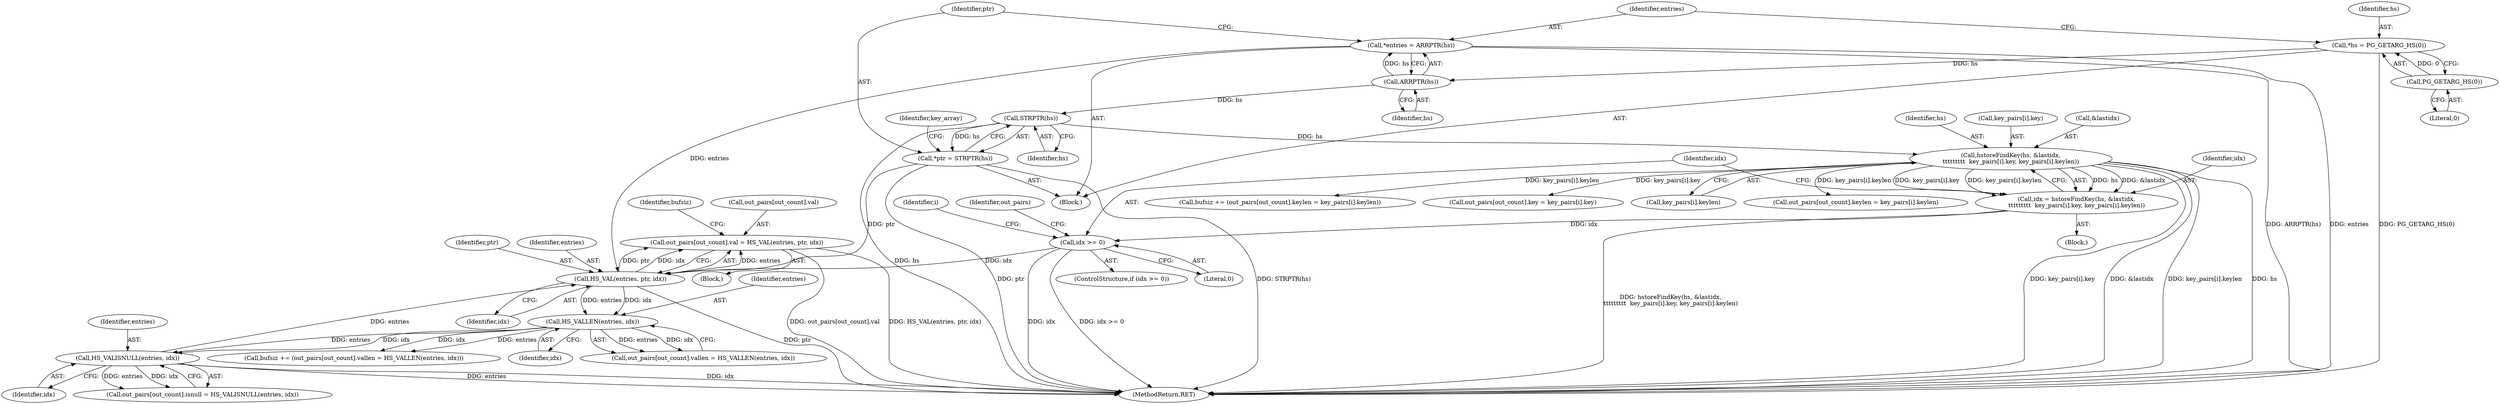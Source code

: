 digraph "0_postgres_31400a673325147e1205326008e32135a78b4d8a_4@array" {
"1000225" [label="(Call,out_pairs[out_count].val = HS_VAL(entries, ptr, idx))"];
"1000231" [label="(Call,HS_VAL(entries, ptr, idx))"];
"1000252" [label="(Call,HS_VALISNULL(entries, idx))"];
"1000243" [label="(Call,HS_VALLEN(entries, idx))"];
"1000112" [label="(Call,*entries = ARRPTR(hs))"];
"1000114" [label="(Call,ARRPTR(hs))"];
"1000107" [label="(Call,*hs = PG_GETARG_HS(0))"];
"1000109" [label="(Call,PG_GETARG_HS(0))"];
"1000117" [label="(Call,*ptr = STRPTR(hs))"];
"1000119" [label="(Call,STRPTR(hs))"];
"1000197" [label="(Call,idx >= 0)"];
"1000180" [label="(Call,idx = hstoreFindKey(hs, &lastidx,\n\t\t\t\t\t\t\t\t\t  key_pairs[i].key, key_pairs[i].keylen))"];
"1000182" [label="(Call,hstoreFindKey(hs, &lastidx,\n\t\t\t\t\t\t\t\t\t  key_pairs[i].key, key_pairs[i].keylen))"];
"1000246" [label="(Call,out_pairs[out_count].isnull = HS_VALISNULL(entries, idx))"];
"1000110" [label="(Literal,0)"];
"1000177" [label="(Identifier,i)"];
"1000236" [label="(Identifier,bufsiz)"];
"1000233" [label="(Identifier,ptr)"];
"1000117" [label="(Call,*ptr = STRPTR(hs))"];
"1000109" [label="(Call,PG_GETARG_HS(0))"];
"1000181" [label="(Identifier,idx)"];
"1000237" [label="(Call,out_pairs[out_count].vallen = HS_VALLEN(entries, idx))"];
"1000113" [label="(Identifier,entries)"];
"1000231" [label="(Call,HS_VAL(entries, ptr, idx))"];
"1000112" [label="(Call,*entries = ARRPTR(hs))"];
"1000119" [label="(Call,STRPTR(hs))"];
"1000243" [label="(Call,HS_VALLEN(entries, idx))"];
"1000183" [label="(Identifier,hs)"];
"1000212" [label="(Call,bufsiz += (out_pairs[out_count].keylen = key_pairs[i].keylen))"];
"1000204" [label="(Identifier,out_pairs)"];
"1000114" [label="(Call,ARRPTR(hs))"];
"1000118" [label="(Identifier,ptr)"];
"1000201" [label="(Call,out_pairs[out_count].key = key_pairs[i].key)"];
"1000197" [label="(Call,idx >= 0)"];
"1000272" [label="(MethodReturn,RET)"];
"1000196" [label="(ControlStructure,if (idx >= 0))"];
"1000235" [label="(Call,bufsiz += (out_pairs[out_count].vallen = HS_VALLEN(entries, idx)))"];
"1000186" [label="(Call,key_pairs[i].key)"];
"1000245" [label="(Identifier,idx)"];
"1000199" [label="(Literal,0)"];
"1000254" [label="(Identifier,idx)"];
"1000253" [label="(Identifier,entries)"];
"1000225" [label="(Call,out_pairs[out_count].val = HS_VAL(entries, ptr, idx))"];
"1000182" [label="(Call,hstoreFindKey(hs, &lastidx,\n\t\t\t\t\t\t\t\t\t  key_pairs[i].key, key_pairs[i].keylen))"];
"1000198" [label="(Identifier,idx)"];
"1000234" [label="(Identifier,idx)"];
"1000191" [label="(Call,key_pairs[i].keylen)"];
"1000200" [label="(Block,)"];
"1000107" [label="(Call,*hs = PG_GETARG_HS(0))"];
"1000178" [label="(Block,)"];
"1000214" [label="(Call,out_pairs[out_count].keylen = key_pairs[i].keylen)"];
"1000108" [label="(Identifier,hs)"];
"1000120" [label="(Identifier,hs)"];
"1000226" [label="(Call,out_pairs[out_count].val)"];
"1000123" [label="(Identifier,key_array)"];
"1000180" [label="(Call,idx = hstoreFindKey(hs, &lastidx,\n\t\t\t\t\t\t\t\t\t  key_pairs[i].key, key_pairs[i].keylen))"];
"1000232" [label="(Identifier,entries)"];
"1000105" [label="(Block,)"];
"1000244" [label="(Identifier,entries)"];
"1000252" [label="(Call,HS_VALISNULL(entries, idx))"];
"1000115" [label="(Identifier,hs)"];
"1000184" [label="(Call,&lastidx)"];
"1000225" -> "1000200"  [label="AST: "];
"1000225" -> "1000231"  [label="CFG: "];
"1000226" -> "1000225"  [label="AST: "];
"1000231" -> "1000225"  [label="AST: "];
"1000236" -> "1000225"  [label="CFG: "];
"1000225" -> "1000272"  [label="DDG: out_pairs[out_count].val"];
"1000225" -> "1000272"  [label="DDG: HS_VAL(entries, ptr, idx)"];
"1000231" -> "1000225"  [label="DDG: entries"];
"1000231" -> "1000225"  [label="DDG: ptr"];
"1000231" -> "1000225"  [label="DDG: idx"];
"1000231" -> "1000234"  [label="CFG: "];
"1000232" -> "1000231"  [label="AST: "];
"1000233" -> "1000231"  [label="AST: "];
"1000234" -> "1000231"  [label="AST: "];
"1000231" -> "1000272"  [label="DDG: ptr"];
"1000252" -> "1000231"  [label="DDG: entries"];
"1000112" -> "1000231"  [label="DDG: entries"];
"1000117" -> "1000231"  [label="DDG: ptr"];
"1000197" -> "1000231"  [label="DDG: idx"];
"1000231" -> "1000243"  [label="DDG: entries"];
"1000231" -> "1000243"  [label="DDG: idx"];
"1000252" -> "1000246"  [label="AST: "];
"1000252" -> "1000254"  [label="CFG: "];
"1000253" -> "1000252"  [label="AST: "];
"1000254" -> "1000252"  [label="AST: "];
"1000246" -> "1000252"  [label="CFG: "];
"1000252" -> "1000272"  [label="DDG: entries"];
"1000252" -> "1000272"  [label="DDG: idx"];
"1000252" -> "1000246"  [label="DDG: entries"];
"1000252" -> "1000246"  [label="DDG: idx"];
"1000243" -> "1000252"  [label="DDG: entries"];
"1000243" -> "1000252"  [label="DDG: idx"];
"1000243" -> "1000237"  [label="AST: "];
"1000243" -> "1000245"  [label="CFG: "];
"1000244" -> "1000243"  [label="AST: "];
"1000245" -> "1000243"  [label="AST: "];
"1000237" -> "1000243"  [label="CFG: "];
"1000243" -> "1000235"  [label="DDG: entries"];
"1000243" -> "1000235"  [label="DDG: idx"];
"1000243" -> "1000237"  [label="DDG: entries"];
"1000243" -> "1000237"  [label="DDG: idx"];
"1000112" -> "1000105"  [label="AST: "];
"1000112" -> "1000114"  [label="CFG: "];
"1000113" -> "1000112"  [label="AST: "];
"1000114" -> "1000112"  [label="AST: "];
"1000118" -> "1000112"  [label="CFG: "];
"1000112" -> "1000272"  [label="DDG: ARRPTR(hs)"];
"1000112" -> "1000272"  [label="DDG: entries"];
"1000114" -> "1000112"  [label="DDG: hs"];
"1000114" -> "1000115"  [label="CFG: "];
"1000115" -> "1000114"  [label="AST: "];
"1000107" -> "1000114"  [label="DDG: hs"];
"1000114" -> "1000119"  [label="DDG: hs"];
"1000107" -> "1000105"  [label="AST: "];
"1000107" -> "1000109"  [label="CFG: "];
"1000108" -> "1000107"  [label="AST: "];
"1000109" -> "1000107"  [label="AST: "];
"1000113" -> "1000107"  [label="CFG: "];
"1000107" -> "1000272"  [label="DDG: PG_GETARG_HS(0)"];
"1000109" -> "1000107"  [label="DDG: 0"];
"1000109" -> "1000110"  [label="CFG: "];
"1000110" -> "1000109"  [label="AST: "];
"1000117" -> "1000105"  [label="AST: "];
"1000117" -> "1000119"  [label="CFG: "];
"1000118" -> "1000117"  [label="AST: "];
"1000119" -> "1000117"  [label="AST: "];
"1000123" -> "1000117"  [label="CFG: "];
"1000117" -> "1000272"  [label="DDG: ptr"];
"1000117" -> "1000272"  [label="DDG: STRPTR(hs)"];
"1000119" -> "1000117"  [label="DDG: hs"];
"1000119" -> "1000120"  [label="CFG: "];
"1000120" -> "1000119"  [label="AST: "];
"1000119" -> "1000272"  [label="DDG: hs"];
"1000119" -> "1000182"  [label="DDG: hs"];
"1000197" -> "1000196"  [label="AST: "];
"1000197" -> "1000199"  [label="CFG: "];
"1000198" -> "1000197"  [label="AST: "];
"1000199" -> "1000197"  [label="AST: "];
"1000204" -> "1000197"  [label="CFG: "];
"1000177" -> "1000197"  [label="CFG: "];
"1000197" -> "1000272"  [label="DDG: idx >= 0"];
"1000197" -> "1000272"  [label="DDG: idx"];
"1000180" -> "1000197"  [label="DDG: idx"];
"1000180" -> "1000178"  [label="AST: "];
"1000180" -> "1000182"  [label="CFG: "];
"1000181" -> "1000180"  [label="AST: "];
"1000182" -> "1000180"  [label="AST: "];
"1000198" -> "1000180"  [label="CFG: "];
"1000180" -> "1000272"  [label="DDG: hstoreFindKey(hs, &lastidx,\n\t\t\t\t\t\t\t\t\t  key_pairs[i].key, key_pairs[i].keylen)"];
"1000182" -> "1000180"  [label="DDG: hs"];
"1000182" -> "1000180"  [label="DDG: &lastidx"];
"1000182" -> "1000180"  [label="DDG: key_pairs[i].key"];
"1000182" -> "1000180"  [label="DDG: key_pairs[i].keylen"];
"1000182" -> "1000191"  [label="CFG: "];
"1000183" -> "1000182"  [label="AST: "];
"1000184" -> "1000182"  [label="AST: "];
"1000186" -> "1000182"  [label="AST: "];
"1000191" -> "1000182"  [label="AST: "];
"1000182" -> "1000272"  [label="DDG: key_pairs[i].key"];
"1000182" -> "1000272"  [label="DDG: &lastidx"];
"1000182" -> "1000272"  [label="DDG: key_pairs[i].keylen"];
"1000182" -> "1000272"  [label="DDG: hs"];
"1000182" -> "1000201"  [label="DDG: key_pairs[i].key"];
"1000182" -> "1000212"  [label="DDG: key_pairs[i].keylen"];
"1000182" -> "1000214"  [label="DDG: key_pairs[i].keylen"];
}
